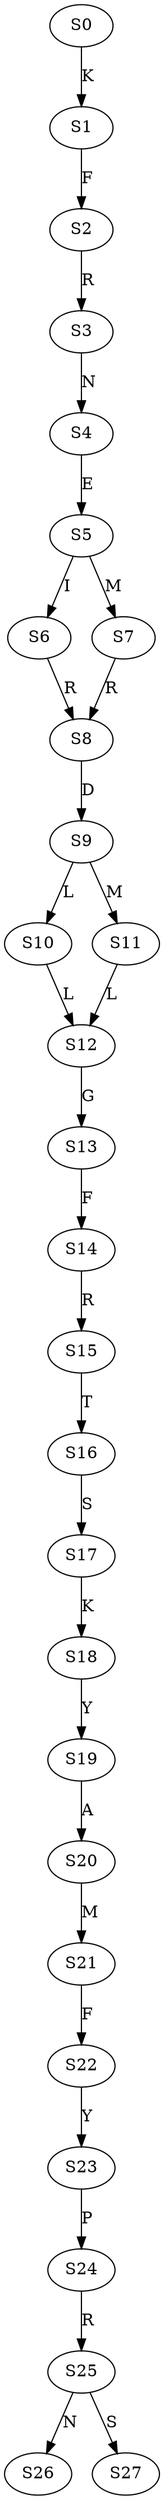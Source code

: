 strict digraph  {
	S0 -> S1 [ label = K ];
	S1 -> S2 [ label = F ];
	S2 -> S3 [ label = R ];
	S3 -> S4 [ label = N ];
	S4 -> S5 [ label = E ];
	S5 -> S6 [ label = I ];
	S5 -> S7 [ label = M ];
	S6 -> S8 [ label = R ];
	S7 -> S8 [ label = R ];
	S8 -> S9 [ label = D ];
	S9 -> S10 [ label = L ];
	S9 -> S11 [ label = M ];
	S10 -> S12 [ label = L ];
	S11 -> S12 [ label = L ];
	S12 -> S13 [ label = G ];
	S13 -> S14 [ label = F ];
	S14 -> S15 [ label = R ];
	S15 -> S16 [ label = T ];
	S16 -> S17 [ label = S ];
	S17 -> S18 [ label = K ];
	S18 -> S19 [ label = Y ];
	S19 -> S20 [ label = A ];
	S20 -> S21 [ label = M ];
	S21 -> S22 [ label = F ];
	S22 -> S23 [ label = Y ];
	S23 -> S24 [ label = P ];
	S24 -> S25 [ label = R ];
	S25 -> S26 [ label = N ];
	S25 -> S27 [ label = S ];
}

